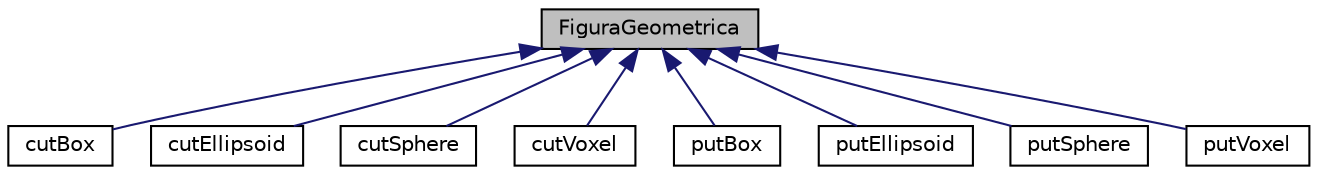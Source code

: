 digraph "FiguraGeometrica"
{
  edge [fontname="Helvetica",fontsize="10",labelfontname="Helvetica",labelfontsize="10"];
  node [fontname="Helvetica",fontsize="10",shape=record];
  Node0 [label="FiguraGeometrica",height=0.2,width=0.4,color="black", fillcolor="grey75", style="filled", fontcolor="black"];
  Node0 -> Node1 [dir="back",color="midnightblue",fontsize="10",style="solid",fontname="Helvetica"];
  Node1 [label="cutBox",height=0.2,width=0.4,color="black", fillcolor="white", style="filled",URL="$classcut_box.html",tooltip="Classe responsavel por cortar uma sequencia de voxels em forma de cubo e deixando inativo (isOn = fal..."];
  Node0 -> Node2 [dir="back",color="midnightblue",fontsize="10",style="solid",fontname="Helvetica"];
  Node2 [label="cutEllipsoid",height=0.2,width=0.4,color="black", fillcolor="white", style="filled",URL="$classcut_ellipsoid.html",tooltip="Classe responsável por desativar todos os voxels que satisfazem a equação da elipsoide. "];
  Node0 -> Node3 [dir="back",color="midnightblue",fontsize="10",style="solid",fontname="Helvetica"];
  Node3 [label="cutSphere",height=0.2,width=0.4,color="black", fillcolor="white", style="filled",URL="$classcut_sphere.html",tooltip="Classe responsável por desativar todos os voxels que satisfazem a equação da esfera (isOn = false) ..."];
  Node0 -> Node4 [dir="back",color="midnightblue",fontsize="10",style="solid",fontname="Helvetica"];
  Node4 [label="cutVoxel",height=0.2,width=0.4,color="black", fillcolor="white", style="filled",URL="$classcut_voxel.html",tooltip="Classe responsavel por cortar um voxel na posição (x,y,z) e deixando inativo (isOn = false) ..."];
  Node0 -> Node5 [dir="back",color="midnightblue",fontsize="10",style="solid",fontname="Helvetica"];
  Node5 [label="putBox",height=0.2,width=0.4,color="black", fillcolor="white", style="filled",URL="$classput_box.html",tooltip="Classe responsavel por colocar uma sequencia de voxels em forma de caixa e deixando ativo (isOn = tru..."];
  Node0 -> Node6 [dir="back",color="midnightblue",fontsize="10",style="solid",fontname="Helvetica"];
  Node6 [label="putEllipsoid",height=0.2,width=0.4,color="black", fillcolor="white", style="filled",URL="$classput_ellipsoid.html",tooltip="Classe responsável por ativar todos os voxels que satisfaz a equação da elipsoide. "];
  Node0 -> Node7 [dir="back",color="midnightblue",fontsize="10",style="solid",fontname="Helvetica"];
  Node7 [label="putSphere",height=0.2,width=0.4,color="black", fillcolor="white", style="filled",URL="$classput_sphere.html",tooltip="Classe responsável por ativar todos os voxels que satisfazem a equação da esfera. ..."];
  Node0 -> Node8 [dir="back",color="midnightblue",fontsize="10",style="solid",fontname="Helvetica"];
  Node8 [label="putVoxel",height=0.2,width=0.4,color="black", fillcolor="white", style="filled",URL="$classput_voxel.html",tooltip="Classe responsavel por um voxel em uma posição (x,y,z) e deixando ativo (isOn = true) ..."];
}
